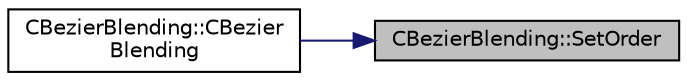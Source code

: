 digraph "CBezierBlending::SetOrder"
{
 // LATEX_PDF_SIZE
  edge [fontname="Helvetica",fontsize="10",labelfontname="Helvetica",labelfontsize="10"];
  node [fontname="Helvetica",fontsize="10",shape=record];
  rankdir="RL";
  Node1 [label="CBezierBlending::SetOrder",height=0.2,width=0.4,color="black", fillcolor="grey75", style="filled", fontcolor="black",tooltip="Set the order and number of control points."];
  Node1 -> Node2 [dir="back",color="midnightblue",fontsize="10",style="solid",fontname="Helvetica"];
  Node2 [label="CBezierBlending::CBezier\lBlending",height=0.2,width=0.4,color="black", fillcolor="white", style="filled",URL="$classCBezierBlending.html#a959236e588b851b698fb4a388578b68e",tooltip="Constructor of the class."];
}
